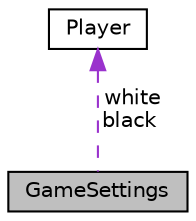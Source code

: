 digraph "GameSettings"
{
 // LATEX_PDF_SIZE
  edge [fontname="Helvetica",fontsize="10",labelfontname="Helvetica",labelfontsize="10"];
  node [fontname="Helvetica",fontsize="10",shape=record];
  Node1 [label="GameSettings",height=0.2,width=0.4,color="black", fillcolor="grey75", style="filled", fontcolor="black",tooltip="Impostazioni del gioco."];
  Node2 -> Node1 [dir="back",color="darkorchid3",fontsize="10",style="dashed",label=" white\nblack" ,fontname="Helvetica"];
  Node2 [label="Player",height=0.2,width=0.4,color="black", fillcolor="white", style="filled",URL="$structPlayer.html",tooltip="Rappresenta un giocatore."];
}
